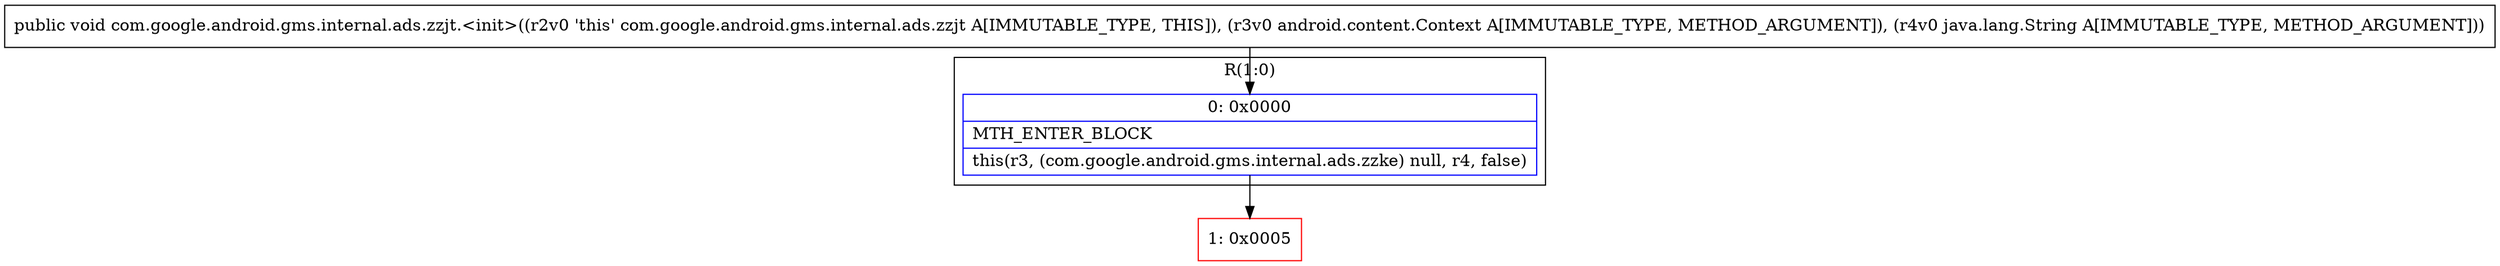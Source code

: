 digraph "CFG forcom.google.android.gms.internal.ads.zzjt.\<init\>(Landroid\/content\/Context;Ljava\/lang\/String;)V" {
subgraph cluster_Region_1514277246 {
label = "R(1:0)";
node [shape=record,color=blue];
Node_0 [shape=record,label="{0\:\ 0x0000|MTH_ENTER_BLOCK\l|this(r3, (com.google.android.gms.internal.ads.zzke) null, r4, false)\l}"];
}
Node_1 [shape=record,color=red,label="{1\:\ 0x0005}"];
MethodNode[shape=record,label="{public void com.google.android.gms.internal.ads.zzjt.\<init\>((r2v0 'this' com.google.android.gms.internal.ads.zzjt A[IMMUTABLE_TYPE, THIS]), (r3v0 android.content.Context A[IMMUTABLE_TYPE, METHOD_ARGUMENT]), (r4v0 java.lang.String A[IMMUTABLE_TYPE, METHOD_ARGUMENT])) }"];
MethodNode -> Node_0;
Node_0 -> Node_1;
}

